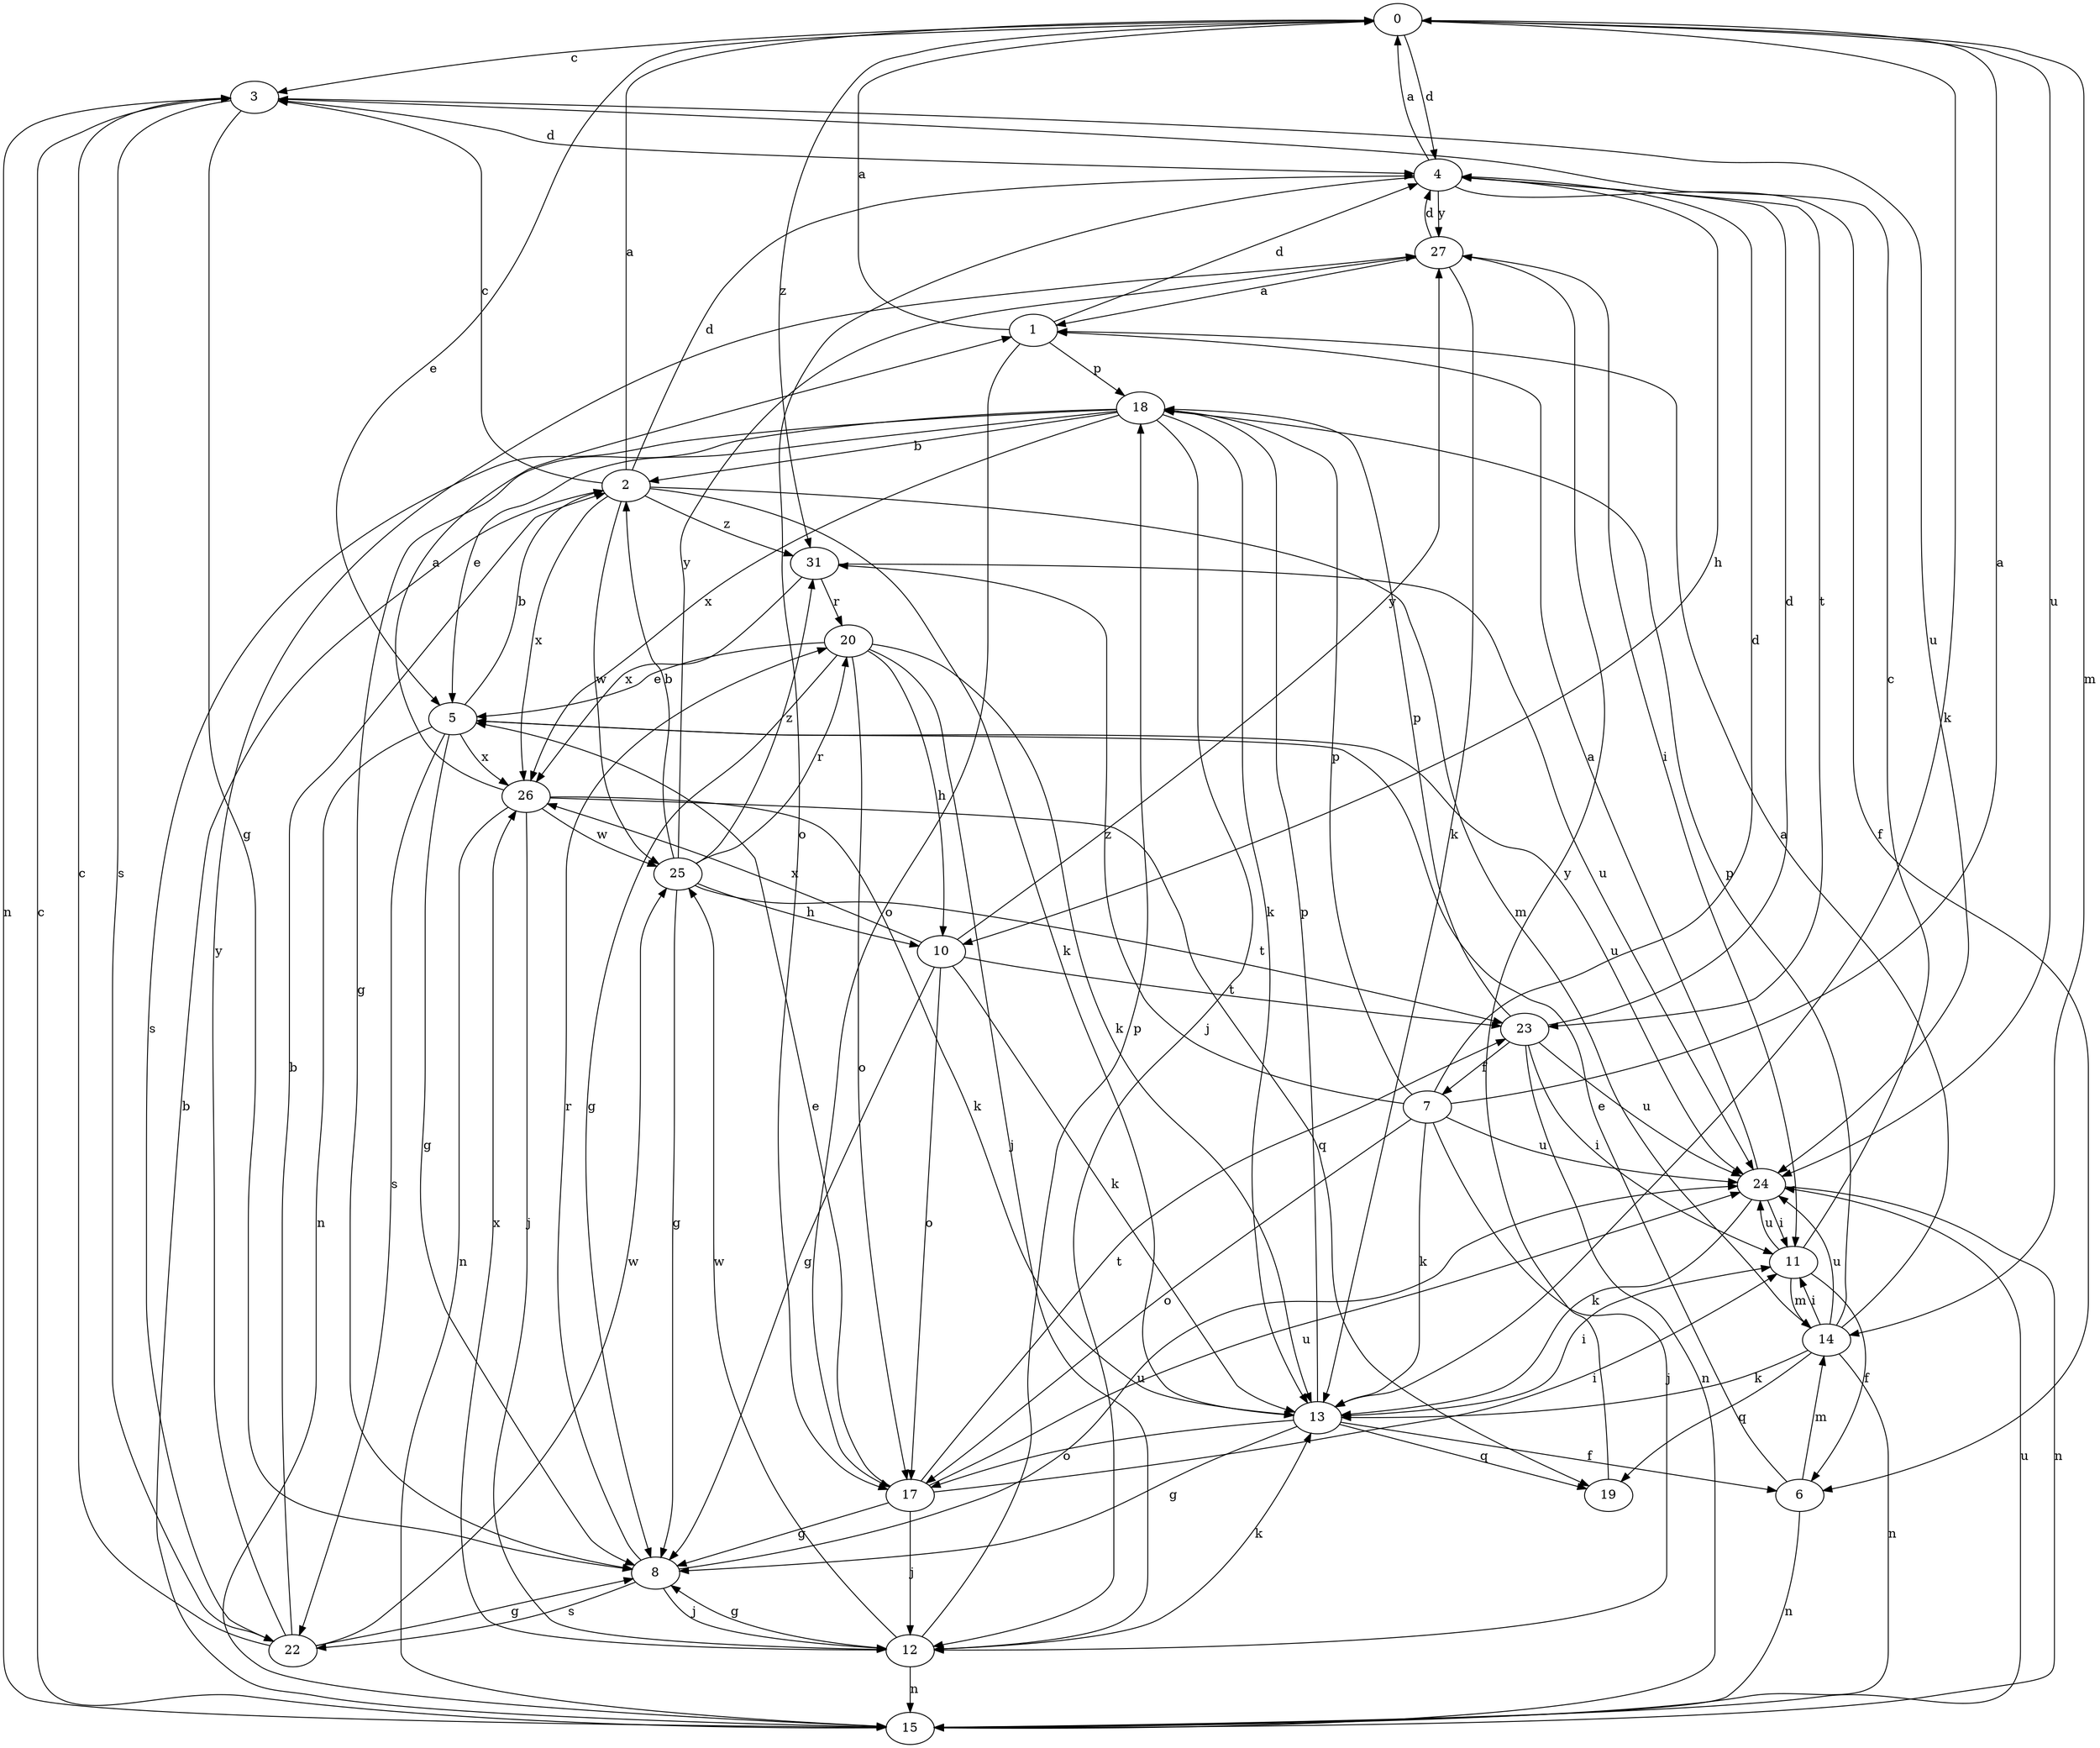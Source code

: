 strict digraph  {
0;
1;
2;
3;
4;
5;
6;
7;
8;
10;
11;
12;
13;
14;
15;
17;
18;
19;
20;
22;
23;
24;
25;
26;
27;
31;
0 -> 3  [label=c];
0 -> 4  [label=d];
0 -> 5  [label=e];
0 -> 13  [label=k];
0 -> 14  [label=m];
0 -> 24  [label=u];
0 -> 31  [label=z];
1 -> 0  [label=a];
1 -> 4  [label=d];
1 -> 17  [label=o];
1 -> 18  [label=p];
2 -> 0  [label=a];
2 -> 3  [label=c];
2 -> 4  [label=d];
2 -> 13  [label=k];
2 -> 14  [label=m];
2 -> 25  [label=w];
2 -> 26  [label=x];
2 -> 31  [label=z];
3 -> 4  [label=d];
3 -> 8  [label=g];
3 -> 15  [label=n];
3 -> 22  [label=s];
3 -> 24  [label=u];
4 -> 0  [label=a];
4 -> 6  [label=f];
4 -> 10  [label=h];
4 -> 17  [label=o];
4 -> 23  [label=t];
4 -> 27  [label=y];
5 -> 2  [label=b];
5 -> 8  [label=g];
5 -> 15  [label=n];
5 -> 22  [label=s];
5 -> 24  [label=u];
5 -> 26  [label=x];
6 -> 5  [label=e];
6 -> 14  [label=m];
6 -> 15  [label=n];
7 -> 0  [label=a];
7 -> 4  [label=d];
7 -> 12  [label=j];
7 -> 13  [label=k];
7 -> 17  [label=o];
7 -> 18  [label=p];
7 -> 24  [label=u];
7 -> 31  [label=z];
8 -> 12  [label=j];
8 -> 20  [label=r];
8 -> 22  [label=s];
8 -> 24  [label=u];
10 -> 8  [label=g];
10 -> 13  [label=k];
10 -> 17  [label=o];
10 -> 23  [label=t];
10 -> 26  [label=x];
10 -> 27  [label=y];
11 -> 3  [label=c];
11 -> 6  [label=f];
11 -> 14  [label=m];
11 -> 24  [label=u];
12 -> 8  [label=g];
12 -> 13  [label=k];
12 -> 15  [label=n];
12 -> 18  [label=p];
12 -> 25  [label=w];
12 -> 26  [label=x];
13 -> 6  [label=f];
13 -> 8  [label=g];
13 -> 11  [label=i];
13 -> 17  [label=o];
13 -> 18  [label=p];
13 -> 19  [label=q];
14 -> 1  [label=a];
14 -> 11  [label=i];
14 -> 13  [label=k];
14 -> 15  [label=n];
14 -> 18  [label=p];
14 -> 19  [label=q];
14 -> 24  [label=u];
15 -> 2  [label=b];
15 -> 3  [label=c];
15 -> 24  [label=u];
17 -> 5  [label=e];
17 -> 8  [label=g];
17 -> 11  [label=i];
17 -> 12  [label=j];
17 -> 23  [label=t];
17 -> 24  [label=u];
18 -> 2  [label=b];
18 -> 5  [label=e];
18 -> 8  [label=g];
18 -> 12  [label=j];
18 -> 13  [label=k];
18 -> 22  [label=s];
18 -> 26  [label=x];
19 -> 27  [label=y];
20 -> 5  [label=e];
20 -> 8  [label=g];
20 -> 10  [label=h];
20 -> 12  [label=j];
20 -> 13  [label=k];
20 -> 17  [label=o];
22 -> 2  [label=b];
22 -> 3  [label=c];
22 -> 8  [label=g];
22 -> 25  [label=w];
22 -> 27  [label=y];
23 -> 4  [label=d];
23 -> 7  [label=f];
23 -> 11  [label=i];
23 -> 15  [label=n];
23 -> 18  [label=p];
23 -> 24  [label=u];
24 -> 1  [label=a];
24 -> 11  [label=i];
24 -> 13  [label=k];
24 -> 15  [label=n];
25 -> 2  [label=b];
25 -> 8  [label=g];
25 -> 10  [label=h];
25 -> 20  [label=r];
25 -> 23  [label=t];
25 -> 27  [label=y];
25 -> 31  [label=z];
26 -> 1  [label=a];
26 -> 12  [label=j];
26 -> 13  [label=k];
26 -> 15  [label=n];
26 -> 19  [label=q];
26 -> 25  [label=w];
27 -> 1  [label=a];
27 -> 4  [label=d];
27 -> 11  [label=i];
27 -> 13  [label=k];
31 -> 20  [label=r];
31 -> 24  [label=u];
31 -> 26  [label=x];
}
